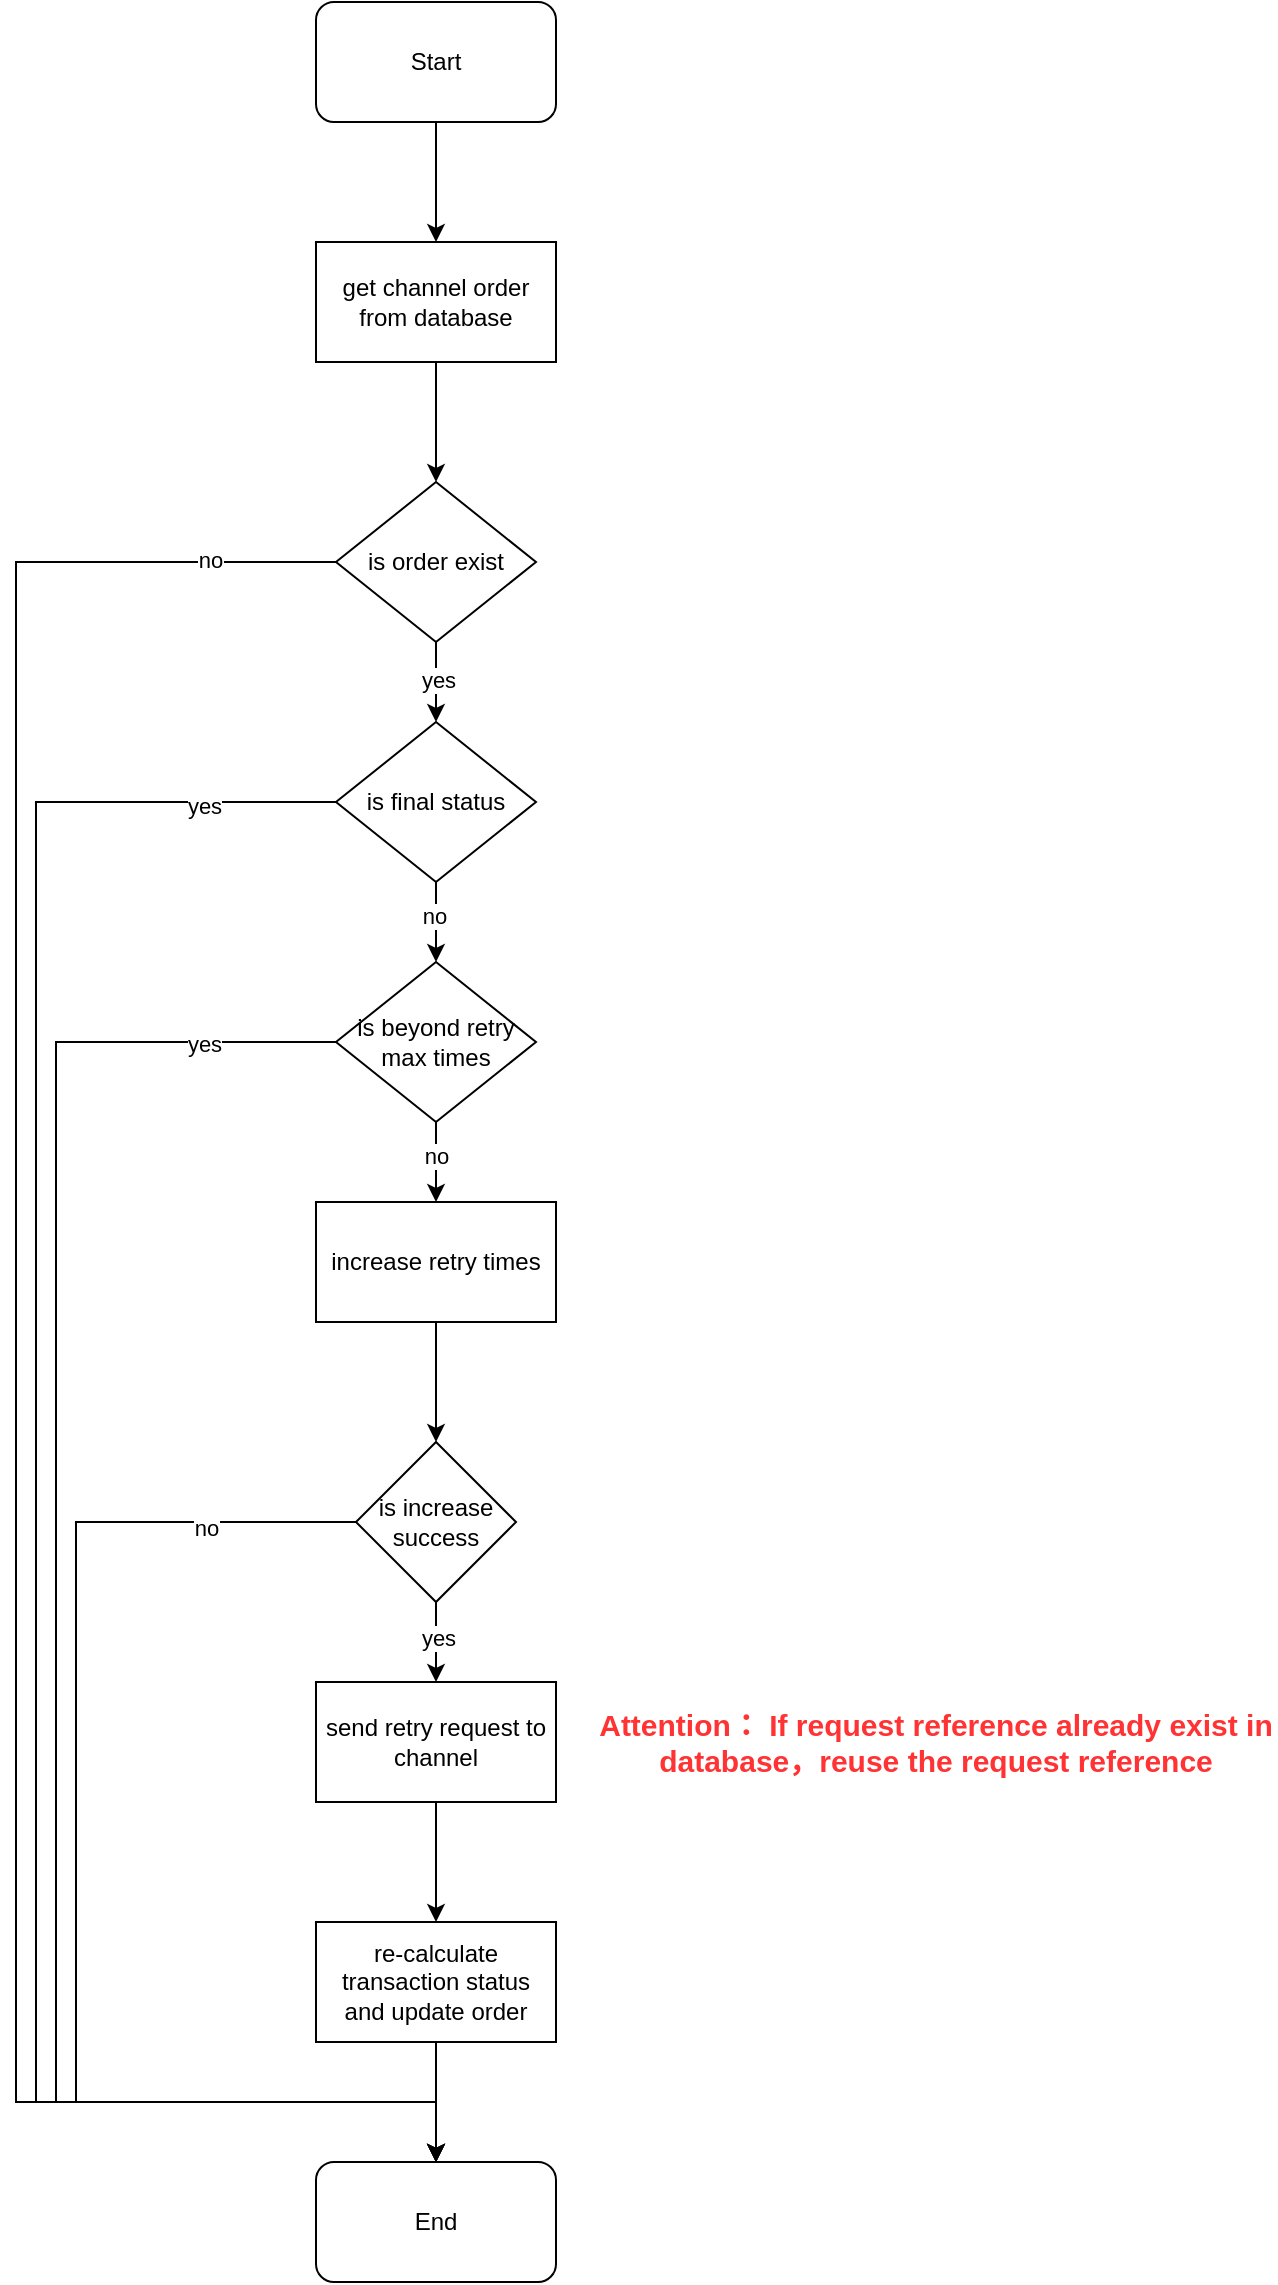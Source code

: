 <mxfile version="21.6.7" type="github">
  <diagram name="第 1 页" id="7-asn-W6Vfpx6dhAvmud">
    <mxGraphModel dx="1136" dy="722" grid="1" gridSize="10" guides="1" tooltips="1" connect="1" arrows="1" fold="1" page="1" pageScale="1" pageWidth="827" pageHeight="1169" math="0" shadow="0">
      <root>
        <mxCell id="0" />
        <mxCell id="1" parent="0" />
        <mxCell id="lHnGf2nChSw19JR8nuZ5-6" style="edgeStyle=orthogonalEdgeStyle;rounded=0;orthogonalLoop=1;jettySize=auto;html=1;entryX=0.5;entryY=0;entryDx=0;entryDy=0;" edge="1" parent="1" source="lHnGf2nChSw19JR8nuZ5-1" target="lHnGf2nChSw19JR8nuZ5-2">
          <mxGeometry relative="1" as="geometry" />
        </mxCell>
        <mxCell id="lHnGf2nChSw19JR8nuZ5-1" value="Start" style="rounded=1;whiteSpace=wrap;html=1;" vertex="1" parent="1">
          <mxGeometry x="380" y="120" width="120" height="60" as="geometry" />
        </mxCell>
        <mxCell id="lHnGf2nChSw19JR8nuZ5-9" style="edgeStyle=orthogonalEdgeStyle;rounded=0;orthogonalLoop=1;jettySize=auto;html=1;entryX=0.5;entryY=0;entryDx=0;entryDy=0;" edge="1" parent="1" source="lHnGf2nChSw19JR8nuZ5-2" target="lHnGf2nChSw19JR8nuZ5-8">
          <mxGeometry relative="1" as="geometry" />
        </mxCell>
        <mxCell id="lHnGf2nChSw19JR8nuZ5-2" value="get channel order from database" style="rounded=0;whiteSpace=wrap;html=1;" vertex="1" parent="1">
          <mxGeometry x="380" y="240" width="120" height="60" as="geometry" />
        </mxCell>
        <mxCell id="lHnGf2nChSw19JR8nuZ5-11" style="edgeStyle=orthogonalEdgeStyle;rounded=0;orthogonalLoop=1;jettySize=auto;html=1;entryX=0.5;entryY=0;entryDx=0;entryDy=0;" edge="1" parent="1" source="lHnGf2nChSw19JR8nuZ5-3" target="lHnGf2nChSw19JR8nuZ5-5">
          <mxGeometry relative="1" as="geometry" />
        </mxCell>
        <mxCell id="lHnGf2nChSw19JR8nuZ5-24" value="no" style="edgeLabel;html=1;align=center;verticalAlign=middle;resizable=0;points=[];" vertex="1" connectable="0" parent="lHnGf2nChSw19JR8nuZ5-11">
          <mxGeometry x="-0.187" y="-1" relative="1" as="geometry">
            <mxPoint as="offset" />
          </mxGeometry>
        </mxCell>
        <mxCell id="lHnGf2nChSw19JR8nuZ5-28" style="edgeStyle=orthogonalEdgeStyle;rounded=0;orthogonalLoop=1;jettySize=auto;html=1;entryX=0.5;entryY=0;entryDx=0;entryDy=0;" edge="1" parent="1" source="lHnGf2nChSw19JR8nuZ5-3" target="lHnGf2nChSw19JR8nuZ5-16">
          <mxGeometry relative="1" as="geometry">
            <Array as="points">
              <mxPoint x="240" y="520" />
              <mxPoint x="240" y="1170" />
              <mxPoint x="440" y="1170" />
            </Array>
          </mxGeometry>
        </mxCell>
        <mxCell id="lHnGf2nChSw19JR8nuZ5-34" value="yes" style="edgeLabel;html=1;align=center;verticalAlign=middle;resizable=0;points=[];" vertex="1" connectable="0" parent="lHnGf2nChSw19JR8nuZ5-28">
          <mxGeometry x="-0.872" y="2" relative="1" as="geometry">
            <mxPoint as="offset" />
          </mxGeometry>
        </mxCell>
        <mxCell id="lHnGf2nChSw19JR8nuZ5-3" value="is final status" style="rhombus;whiteSpace=wrap;html=1;" vertex="1" parent="1">
          <mxGeometry x="390" y="480" width="100" height="80" as="geometry" />
        </mxCell>
        <mxCell id="lHnGf2nChSw19JR8nuZ5-14" style="edgeStyle=orthogonalEdgeStyle;rounded=0;orthogonalLoop=1;jettySize=auto;html=1;entryX=0.5;entryY=0;entryDx=0;entryDy=0;" edge="1" parent="1" source="lHnGf2nChSw19JR8nuZ5-5" target="lHnGf2nChSw19JR8nuZ5-12">
          <mxGeometry relative="1" as="geometry" />
        </mxCell>
        <mxCell id="lHnGf2nChSw19JR8nuZ5-25" value="no" style="edgeLabel;html=1;align=center;verticalAlign=middle;resizable=0;points=[];" vertex="1" connectable="0" parent="lHnGf2nChSw19JR8nuZ5-14">
          <mxGeometry x="-0.143" relative="1" as="geometry">
            <mxPoint as="offset" />
          </mxGeometry>
        </mxCell>
        <mxCell id="lHnGf2nChSw19JR8nuZ5-31" style="edgeStyle=orthogonalEdgeStyle;rounded=0;orthogonalLoop=1;jettySize=auto;html=1;entryX=0.5;entryY=0;entryDx=0;entryDy=0;" edge="1" parent="1" source="lHnGf2nChSw19JR8nuZ5-5" target="lHnGf2nChSw19JR8nuZ5-16">
          <mxGeometry relative="1" as="geometry">
            <mxPoint x="650.0" y="1070" as="targetPoint" />
            <Array as="points">
              <mxPoint x="250" y="640" />
              <mxPoint x="250" y="1170" />
              <mxPoint x="440" y="1170" />
            </Array>
          </mxGeometry>
        </mxCell>
        <mxCell id="lHnGf2nChSw19JR8nuZ5-35" value="yes" style="edgeLabel;html=1;align=center;verticalAlign=middle;resizable=0;points=[];" vertex="1" connectable="0" parent="lHnGf2nChSw19JR8nuZ5-31">
          <mxGeometry x="-0.852" y="1" relative="1" as="geometry">
            <mxPoint as="offset" />
          </mxGeometry>
        </mxCell>
        <mxCell id="lHnGf2nChSw19JR8nuZ5-5" value="is beyond retry max times" style="rhombus;whiteSpace=wrap;html=1;" vertex="1" parent="1">
          <mxGeometry x="390" y="600" width="100" height="80" as="geometry" />
        </mxCell>
        <mxCell id="lHnGf2nChSw19JR8nuZ5-10" style="edgeStyle=orthogonalEdgeStyle;rounded=0;orthogonalLoop=1;jettySize=auto;html=1;entryX=0.5;entryY=0;entryDx=0;entryDy=0;" edge="1" parent="1" source="lHnGf2nChSw19JR8nuZ5-8" target="lHnGf2nChSw19JR8nuZ5-3">
          <mxGeometry relative="1" as="geometry" />
        </mxCell>
        <mxCell id="lHnGf2nChSw19JR8nuZ5-23" value="yes" style="edgeLabel;html=1;align=center;verticalAlign=middle;resizable=0;points=[];" vertex="1" connectable="0" parent="lHnGf2nChSw19JR8nuZ5-10">
          <mxGeometry x="-0.057" y="1" relative="1" as="geometry">
            <mxPoint as="offset" />
          </mxGeometry>
        </mxCell>
        <mxCell id="lHnGf2nChSw19JR8nuZ5-27" style="edgeStyle=orthogonalEdgeStyle;rounded=0;orthogonalLoop=1;jettySize=auto;html=1;entryX=0.5;entryY=0;entryDx=0;entryDy=0;" edge="1" parent="1" source="lHnGf2nChSw19JR8nuZ5-8" target="lHnGf2nChSw19JR8nuZ5-16">
          <mxGeometry relative="1" as="geometry">
            <Array as="points">
              <mxPoint x="230" y="400" />
              <mxPoint x="230" y="1170" />
              <mxPoint x="440" y="1170" />
            </Array>
          </mxGeometry>
        </mxCell>
        <mxCell id="lHnGf2nChSw19JR8nuZ5-33" value="no" style="edgeLabel;html=1;align=center;verticalAlign=middle;resizable=0;points=[];" vertex="1" connectable="0" parent="lHnGf2nChSw19JR8nuZ5-27">
          <mxGeometry x="-0.892" y="-1" relative="1" as="geometry">
            <mxPoint as="offset" />
          </mxGeometry>
        </mxCell>
        <mxCell id="lHnGf2nChSw19JR8nuZ5-8" value="is order exist" style="rhombus;whiteSpace=wrap;html=1;" vertex="1" parent="1">
          <mxGeometry x="390" y="360" width="100" height="80" as="geometry" />
        </mxCell>
        <mxCell id="lHnGf2nChSw19JR8nuZ5-15" style="edgeStyle=orthogonalEdgeStyle;rounded=0;orthogonalLoop=1;jettySize=auto;html=1;entryX=0.5;entryY=0;entryDx=0;entryDy=0;" edge="1" parent="1" source="lHnGf2nChSw19JR8nuZ5-12" target="lHnGf2nChSw19JR8nuZ5-13">
          <mxGeometry relative="1" as="geometry" />
        </mxCell>
        <mxCell id="lHnGf2nChSw19JR8nuZ5-12" value="increase retry times" style="rounded=0;whiteSpace=wrap;html=1;" vertex="1" parent="1">
          <mxGeometry x="380" y="720" width="120" height="60" as="geometry" />
        </mxCell>
        <mxCell id="lHnGf2nChSw19JR8nuZ5-20" style="edgeStyle=orthogonalEdgeStyle;rounded=0;orthogonalLoop=1;jettySize=auto;html=1;entryX=0.5;entryY=0;entryDx=0;entryDy=0;" edge="1" parent="1" source="lHnGf2nChSw19JR8nuZ5-13" target="lHnGf2nChSw19JR8nuZ5-17">
          <mxGeometry relative="1" as="geometry" />
        </mxCell>
        <mxCell id="lHnGf2nChSw19JR8nuZ5-36" value="yes" style="edgeLabel;html=1;align=center;verticalAlign=middle;resizable=0;points=[];" vertex="1" connectable="0" parent="lHnGf2nChSw19JR8nuZ5-20">
          <mxGeometry x="-0.1" y="1" relative="1" as="geometry">
            <mxPoint as="offset" />
          </mxGeometry>
        </mxCell>
        <mxCell id="lHnGf2nChSw19JR8nuZ5-32" style="edgeStyle=orthogonalEdgeStyle;rounded=0;orthogonalLoop=1;jettySize=auto;html=1;entryX=0.5;entryY=0;entryDx=0;entryDy=0;" edge="1" parent="1" source="lHnGf2nChSw19JR8nuZ5-13" target="lHnGf2nChSw19JR8nuZ5-16">
          <mxGeometry relative="1" as="geometry">
            <mxPoint x="290" y="1180" as="targetPoint" />
            <Array as="points">
              <mxPoint x="260" y="880" />
              <mxPoint x="260" y="1170" />
              <mxPoint x="440" y="1170" />
            </Array>
          </mxGeometry>
        </mxCell>
        <mxCell id="lHnGf2nChSw19JR8nuZ5-37" value="no" style="edgeLabel;html=1;align=center;verticalAlign=middle;resizable=0;points=[];" vertex="1" connectable="0" parent="lHnGf2nChSw19JR8nuZ5-32">
          <mxGeometry x="-0.765" y="3" relative="1" as="geometry">
            <mxPoint as="offset" />
          </mxGeometry>
        </mxCell>
        <mxCell id="lHnGf2nChSw19JR8nuZ5-13" value="is increase success" style="rhombus;whiteSpace=wrap;html=1;" vertex="1" parent="1">
          <mxGeometry x="400" y="840" width="80" height="80" as="geometry" />
        </mxCell>
        <mxCell id="lHnGf2nChSw19JR8nuZ5-16" value="End" style="rounded=1;whiteSpace=wrap;html=1;" vertex="1" parent="1">
          <mxGeometry x="380" y="1200" width="120" height="60" as="geometry" />
        </mxCell>
        <mxCell id="lHnGf2nChSw19JR8nuZ5-21" style="edgeStyle=orthogonalEdgeStyle;rounded=0;orthogonalLoop=1;jettySize=auto;html=1;entryX=0.5;entryY=0;entryDx=0;entryDy=0;" edge="1" parent="1" source="lHnGf2nChSw19JR8nuZ5-17" target="lHnGf2nChSw19JR8nuZ5-19">
          <mxGeometry relative="1" as="geometry" />
        </mxCell>
        <mxCell id="lHnGf2nChSw19JR8nuZ5-17" value="send retry request to channel" style="rounded=0;whiteSpace=wrap;html=1;" vertex="1" parent="1">
          <mxGeometry x="380" y="960" width="120" height="60" as="geometry" />
        </mxCell>
        <mxCell id="lHnGf2nChSw19JR8nuZ5-18" value="&lt;b&gt;&lt;font style=&quot;font-size: 15px;&quot; color=&quot;#ff3333&quot;&gt;Attention： If request reference already exist in database，reuse the request reference&lt;/font&gt;&lt;/b&gt;" style="text;html=1;strokeColor=none;fillColor=none;align=center;verticalAlign=middle;whiteSpace=wrap;rounded=0;" vertex="1" parent="1">
          <mxGeometry x="520" y="955" width="340" height="70" as="geometry" />
        </mxCell>
        <mxCell id="lHnGf2nChSw19JR8nuZ5-22" style="edgeStyle=orthogonalEdgeStyle;rounded=0;orthogonalLoop=1;jettySize=auto;html=1;entryX=0.5;entryY=0;entryDx=0;entryDy=0;" edge="1" parent="1" source="lHnGf2nChSw19JR8nuZ5-19" target="lHnGf2nChSw19JR8nuZ5-16">
          <mxGeometry relative="1" as="geometry" />
        </mxCell>
        <mxCell id="lHnGf2nChSw19JR8nuZ5-19" value="re-calculate transaction status&lt;br&gt;and update order" style="rounded=0;whiteSpace=wrap;html=1;" vertex="1" parent="1">
          <mxGeometry x="380" y="1080" width="120" height="60" as="geometry" />
        </mxCell>
      </root>
    </mxGraphModel>
  </diagram>
</mxfile>
